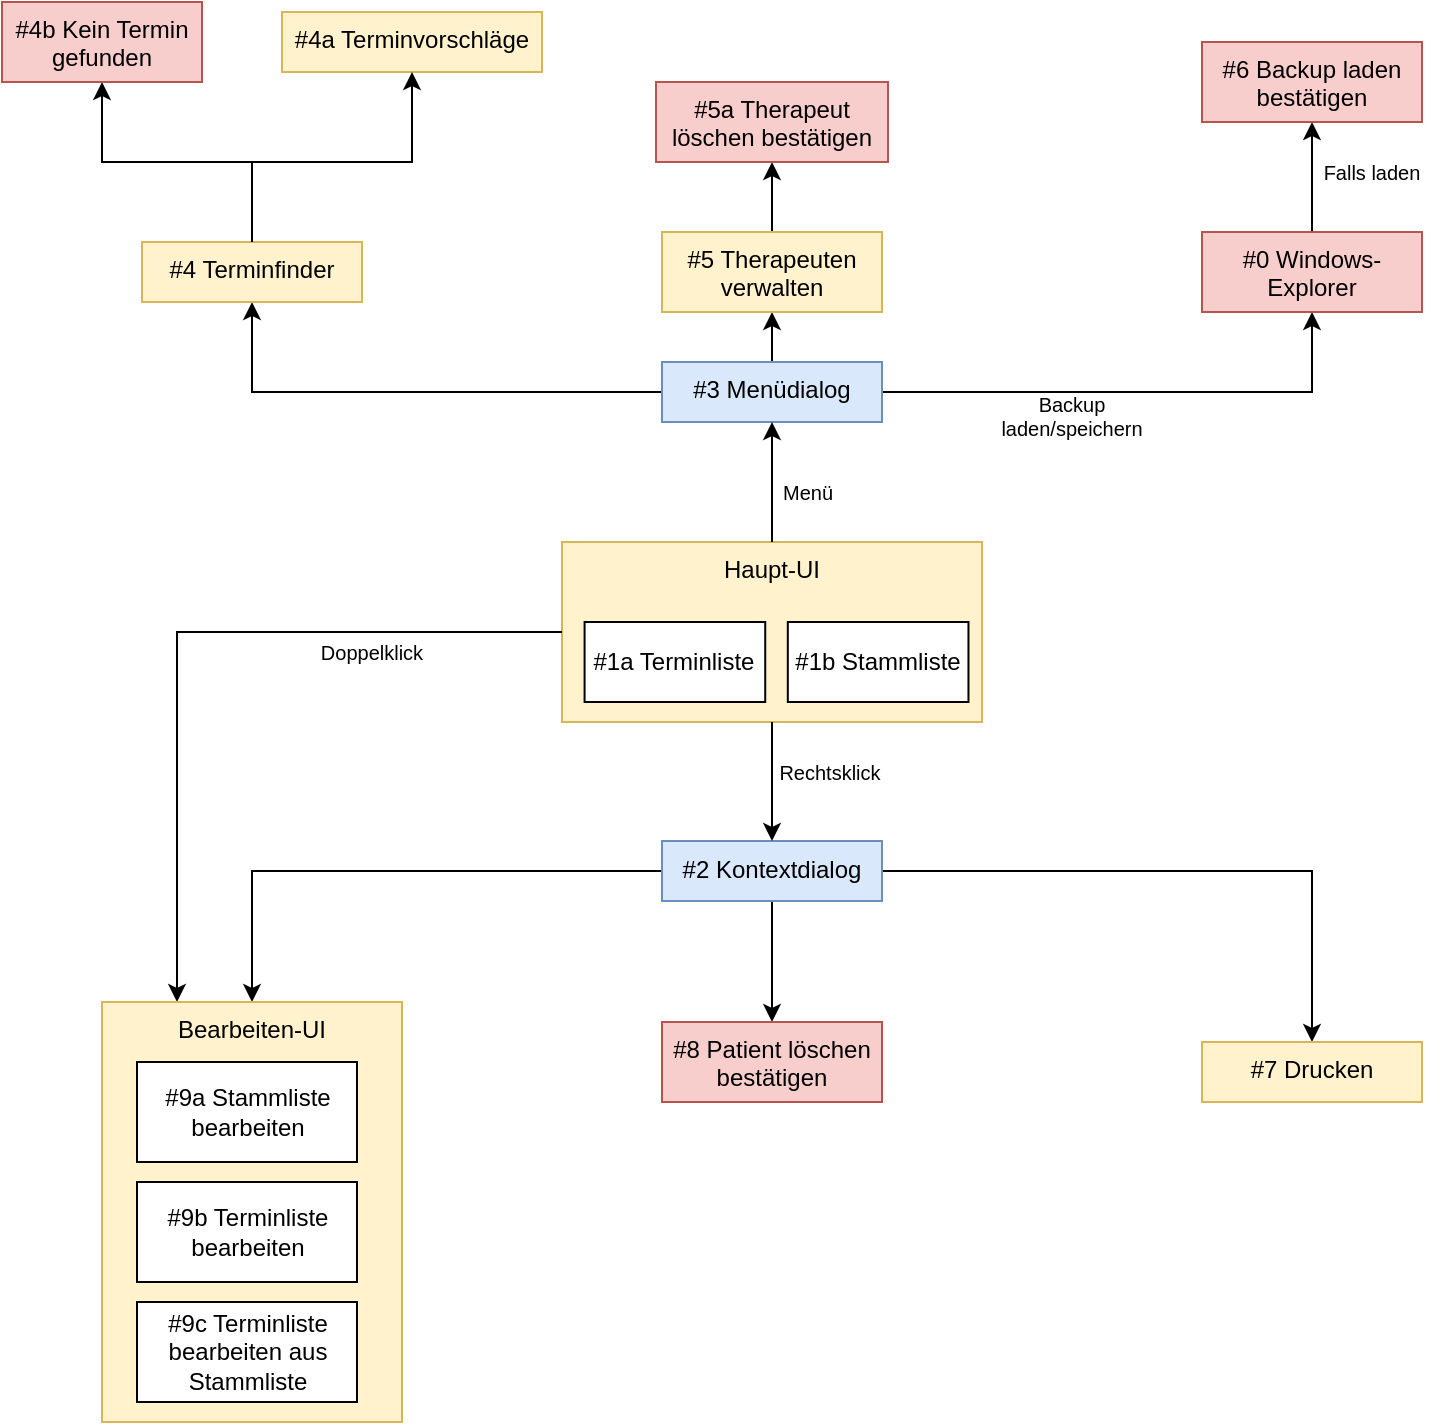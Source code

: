 <mxfile version="16.2.7" type="device"><diagram id="Ob8yXuR7NrJjyWtNBQ1G" name="Page-1"><mxGraphModel dx="1422" dy="762" grid="1" gridSize="10" guides="1" tooltips="1" connect="1" arrows="1" fold="1" page="1" pageScale="1" pageWidth="827" pageHeight="1169" math="0" shadow="0"><root><mxCell id="0"/><mxCell id="1" parent="0"/><mxCell id="XTE9YjnplP4vvJBpSSRx-5" value="" style="group" vertex="1" connectable="0" parent="1"><mxGeometry x="310" y="420" width="210" height="90" as="geometry"/></mxCell><mxCell id="XTE9YjnplP4vvJBpSSRx-1" value="Haupt-UI" style="rounded=0;whiteSpace=wrap;html=1;fillColor=#fff2cc;strokeColor=#d6b656;verticalAlign=top;" vertex="1" parent="XTE9YjnplP4vvJBpSSRx-5"><mxGeometry width="210.0" height="90" as="geometry"/></mxCell><mxCell id="XTE9YjnplP4vvJBpSSRx-3" value="#1a Terminliste" style="rounded=0;whiteSpace=wrap;html=1;" vertex="1" parent="XTE9YjnplP4vvJBpSSRx-5"><mxGeometry x="11.29" y="40" width="90.323" height="40" as="geometry"/></mxCell><mxCell id="XTE9YjnplP4vvJBpSSRx-4" value="#1b Stammliste" style="rounded=0;whiteSpace=wrap;html=1;" vertex="1" parent="XTE9YjnplP4vvJBpSSRx-5"><mxGeometry x="112.903" y="40" width="90.323" height="40" as="geometry"/></mxCell><mxCell id="XTE9YjnplP4vvJBpSSRx-20" style="edgeStyle=orthogonalEdgeStyle;rounded=0;orthogonalLoop=1;jettySize=auto;html=1;entryX=0.5;entryY=1;entryDx=0;entryDy=0;fontSize=10;" edge="1" parent="1" source="XTE9YjnplP4vvJBpSSRx-7" target="XTE9YjnplP4vvJBpSSRx-17"><mxGeometry relative="1" as="geometry"/></mxCell><mxCell id="XTE9YjnplP4vvJBpSSRx-24" style="edgeStyle=orthogonalEdgeStyle;rounded=0;orthogonalLoop=1;jettySize=auto;html=1;exitX=0.5;exitY=0;exitDx=0;exitDy=0;fontSize=10;entryX=0.5;entryY=1;entryDx=0;entryDy=0;" edge="1" parent="1" source="XTE9YjnplP4vvJBpSSRx-7" target="XTE9YjnplP4vvJBpSSRx-23"><mxGeometry relative="1" as="geometry"><mxPoint x="415" y="310" as="targetPoint"/></mxGeometry></mxCell><mxCell id="XTE9YjnplP4vvJBpSSRx-28" style="edgeStyle=orthogonalEdgeStyle;rounded=0;orthogonalLoop=1;jettySize=auto;html=1;entryX=0.5;entryY=1;entryDx=0;entryDy=0;fontSize=10;" edge="1" parent="1" source="XTE9YjnplP4vvJBpSSRx-7" target="XTE9YjnplP4vvJBpSSRx-27"><mxGeometry relative="1" as="geometry"/></mxCell><mxCell id="XTE9YjnplP4vvJBpSSRx-7" value="#3 Menüdialog" style="rounded=0;whiteSpace=wrap;html=1;fillColor=#dae8fc;strokeColor=#6c8ebf;verticalAlign=top;" vertex="1" parent="1"><mxGeometry x="360" y="330" width="110" height="30" as="geometry"/></mxCell><mxCell id="XTE9YjnplP4vvJBpSSRx-10" style="edgeStyle=orthogonalEdgeStyle;rounded=0;orthogonalLoop=1;jettySize=auto;html=1;exitX=0.5;exitY=0;exitDx=0;exitDy=0;" edge="1" parent="1" source="XTE9YjnplP4vvJBpSSRx-1" target="XTE9YjnplP4vvJBpSSRx-7"><mxGeometry relative="1" as="geometry"/></mxCell><mxCell id="XTE9YjnplP4vvJBpSSRx-11" value="Menü" style="text;html=1;strokeColor=none;fillColor=none;align=center;verticalAlign=middle;whiteSpace=wrap;rounded=0;fontSize=10;" vertex="1" parent="1"><mxGeometry x="403" y="380" width="60" height="30" as="geometry"/></mxCell><mxCell id="XTE9YjnplP4vvJBpSSRx-34" style="edgeStyle=orthogonalEdgeStyle;rounded=0;orthogonalLoop=1;jettySize=auto;html=1;fontSize=10;" edge="1" parent="1" source="XTE9YjnplP4vvJBpSSRx-12" target="XTE9YjnplP4vvJBpSSRx-33"><mxGeometry relative="1" as="geometry"/></mxCell><mxCell id="XTE9YjnplP4vvJBpSSRx-36" style="edgeStyle=orthogonalEdgeStyle;rounded=0;orthogonalLoop=1;jettySize=auto;html=1;fontSize=10;" edge="1" parent="1" source="XTE9YjnplP4vvJBpSSRx-12" target="XTE9YjnplP4vvJBpSSRx-35"><mxGeometry relative="1" as="geometry"/></mxCell><mxCell id="XTE9YjnplP4vvJBpSSRx-38" style="edgeStyle=orthogonalEdgeStyle;rounded=0;orthogonalLoop=1;jettySize=auto;html=1;exitX=0;exitY=0.5;exitDx=0;exitDy=0;entryX=0.5;entryY=0;entryDx=0;entryDy=0;fontSize=10;" edge="1" parent="1" source="XTE9YjnplP4vvJBpSSRx-12" target="XTE9YjnplP4vvJBpSSRx-37"><mxGeometry relative="1" as="geometry"/></mxCell><mxCell id="XTE9YjnplP4vvJBpSSRx-12" value="#2 Kontextdialog" style="rounded=0;whiteSpace=wrap;html=1;fillColor=#dae8fc;strokeColor=#6c8ebf;verticalAlign=top;" vertex="1" parent="1"><mxGeometry x="360" y="569.5" width="110" height="30" as="geometry"/></mxCell><mxCell id="XTE9YjnplP4vvJBpSSRx-13" style="edgeStyle=orthogonalEdgeStyle;rounded=0;orthogonalLoop=1;jettySize=auto;html=1;entryX=0.5;entryY=0;entryDx=0;entryDy=0;fontSize=10;" edge="1" parent="1" source="XTE9YjnplP4vvJBpSSRx-1" target="XTE9YjnplP4vvJBpSSRx-12"><mxGeometry relative="1" as="geometry"/></mxCell><mxCell id="XTE9YjnplP4vvJBpSSRx-15" value="Rechtsklick" style="text;html=1;strokeColor=none;fillColor=none;align=center;verticalAlign=middle;whiteSpace=wrap;rounded=0;fontSize=10;" vertex="1" parent="1"><mxGeometry x="414" y="520" width="60" height="30" as="geometry"/></mxCell><mxCell id="XTE9YjnplP4vvJBpSSRx-21" style="edgeStyle=orthogonalEdgeStyle;rounded=0;orthogonalLoop=1;jettySize=auto;html=1;exitX=0.5;exitY=0;exitDx=0;exitDy=0;entryX=0.5;entryY=1;entryDx=0;entryDy=0;fontSize=10;" edge="1" parent="1" source="XTE9YjnplP4vvJBpSSRx-17" target="XTE9YjnplP4vvJBpSSRx-19"><mxGeometry relative="1" as="geometry"/></mxCell><mxCell id="XTE9YjnplP4vvJBpSSRx-17" value="#4 Terminfinder" style="rounded=0;whiteSpace=wrap;html=1;fillColor=#fff2cc;strokeColor=#d6b656;verticalAlign=top;" vertex="1" parent="1"><mxGeometry x="100" y="270" width="110" height="30" as="geometry"/></mxCell><mxCell id="XTE9YjnplP4vvJBpSSRx-18" value="#4a Terminvorschläge" style="rounded=0;whiteSpace=wrap;html=1;fillColor=#fff2cc;strokeColor=#d6b656;verticalAlign=top;" vertex="1" parent="1"><mxGeometry x="170" y="155" width="130" height="30" as="geometry"/></mxCell><mxCell id="XTE9YjnplP4vvJBpSSRx-19" value="#4b Kein Termin gefunden" style="rounded=0;whiteSpace=wrap;html=1;fillColor=#f8cecc;strokeColor=#b85450;verticalAlign=top;" vertex="1" parent="1"><mxGeometry x="30" y="150" width="100" height="40" as="geometry"/></mxCell><mxCell id="XTE9YjnplP4vvJBpSSRx-22" style="edgeStyle=orthogonalEdgeStyle;rounded=0;orthogonalLoop=1;jettySize=auto;html=1;exitX=0.5;exitY=0;exitDx=0;exitDy=0;entryX=0.5;entryY=1;entryDx=0;entryDy=0;fontSize=10;" edge="1" parent="1" source="XTE9YjnplP4vvJBpSSRx-17" target="XTE9YjnplP4vvJBpSSRx-18"><mxGeometry relative="1" as="geometry"><mxPoint x="155" y="280" as="sourcePoint"/><mxPoint x="90" y="200" as="targetPoint"/><Array as="points"><mxPoint x="155" y="230"/><mxPoint x="235" y="230"/></Array></mxGeometry></mxCell><mxCell id="XTE9YjnplP4vvJBpSSRx-26" style="edgeStyle=orthogonalEdgeStyle;rounded=0;orthogonalLoop=1;jettySize=auto;html=1;exitX=0.5;exitY=0;exitDx=0;exitDy=0;entryX=0.5;entryY=1;entryDx=0;entryDy=0;fontSize=10;" edge="1" parent="1" source="XTE9YjnplP4vvJBpSSRx-23" target="XTE9YjnplP4vvJBpSSRx-25"><mxGeometry relative="1" as="geometry"/></mxCell><mxCell id="XTE9YjnplP4vvJBpSSRx-23" value="#5 Therapeuten verwalten" style="rounded=0;whiteSpace=wrap;html=1;fillColor=#fff2cc;strokeColor=#d6b656;verticalAlign=top;" vertex="1" parent="1"><mxGeometry x="360" y="265" width="110" height="40" as="geometry"/></mxCell><mxCell id="XTE9YjnplP4vvJBpSSRx-25" value="#5a Therapeut löschen bestätigen" style="rounded=0;whiteSpace=wrap;html=1;fillColor=#f8cecc;strokeColor=#b85450;verticalAlign=top;" vertex="1" parent="1"><mxGeometry x="357" y="190" width="116" height="40" as="geometry"/></mxCell><mxCell id="XTE9YjnplP4vvJBpSSRx-31" style="edgeStyle=orthogonalEdgeStyle;rounded=0;orthogonalLoop=1;jettySize=auto;html=1;entryX=0.5;entryY=1;entryDx=0;entryDy=0;fontSize=10;" edge="1" parent="1" source="XTE9YjnplP4vvJBpSSRx-27" target="XTE9YjnplP4vvJBpSSRx-30"><mxGeometry relative="1" as="geometry"/></mxCell><mxCell id="XTE9YjnplP4vvJBpSSRx-27" value="#0 Windows-Explorer" style="rounded=0;whiteSpace=wrap;html=1;fillColor=#f8cecc;strokeColor=#b85450;verticalAlign=top;" vertex="1" parent="1"><mxGeometry x="630" y="265" width="110" height="40" as="geometry"/></mxCell><mxCell id="XTE9YjnplP4vvJBpSSRx-29" value="Backup laden/speichern" style="text;html=1;strokeColor=none;fillColor=none;align=center;verticalAlign=middle;whiteSpace=wrap;rounded=0;fontSize=10;" vertex="1" parent="1"><mxGeometry x="530" y="342" width="70" height="30" as="geometry"/></mxCell><mxCell id="XTE9YjnplP4vvJBpSSRx-30" value="#6 Backup laden bestätigen" style="rounded=0;whiteSpace=wrap;html=1;fillColor=#f8cecc;strokeColor=#b85450;verticalAlign=top;" vertex="1" parent="1"><mxGeometry x="630" y="170" width="110" height="40" as="geometry"/></mxCell><mxCell id="XTE9YjnplP4vvJBpSSRx-32" value="Falls laden" style="text;html=1;strokeColor=none;fillColor=none;align=center;verticalAlign=middle;whiteSpace=wrap;rounded=0;fontSize=10;" vertex="1" parent="1"><mxGeometry x="680" y="220" width="70" height="30" as="geometry"/></mxCell><mxCell id="XTE9YjnplP4vvJBpSSRx-33" value="#7&amp;nbsp;Drucken" style="rounded=0;whiteSpace=wrap;html=1;fillColor=#fff2cc;strokeColor=#d6b656;verticalAlign=top;" vertex="1" parent="1"><mxGeometry x="630" y="670" width="110" height="30" as="geometry"/></mxCell><mxCell id="XTE9YjnplP4vvJBpSSRx-35" value="#8 Patient löschen bestätigen" style="rounded=0;whiteSpace=wrap;html=1;fillColor=#f8cecc;strokeColor=#b85450;verticalAlign=top;" vertex="1" parent="1"><mxGeometry x="360" y="660" width="110" height="40" as="geometry"/></mxCell><mxCell id="XTE9YjnplP4vvJBpSSRx-39" style="edgeStyle=orthogonalEdgeStyle;rounded=0;orthogonalLoop=1;jettySize=auto;html=1;exitX=0;exitY=0.5;exitDx=0;exitDy=0;entryX=0.25;entryY=0;entryDx=0;entryDy=0;fontSize=10;" edge="1" parent="1" source="XTE9YjnplP4vvJBpSSRx-1" target="XTE9YjnplP4vvJBpSSRx-37"><mxGeometry relative="1" as="geometry"/></mxCell><mxCell id="XTE9YjnplP4vvJBpSSRx-40" value="Doppelklick" style="text;html=1;strokeColor=none;fillColor=none;align=center;verticalAlign=middle;whiteSpace=wrap;rounded=0;fontSize=10;" vertex="1" parent="1"><mxGeometry x="180" y="460" width="70" height="30" as="geometry"/></mxCell><mxCell id="XTE9YjnplP4vvJBpSSRx-50" value="" style="group" vertex="1" connectable="0" parent="1"><mxGeometry x="80" y="650" width="150" height="210" as="geometry"/></mxCell><mxCell id="XTE9YjnplP4vvJBpSSRx-37" value="Bearbeiten-UI" style="rounded=0;whiteSpace=wrap;html=1;fillColor=#fff2cc;strokeColor=#d6b656;verticalAlign=top;" vertex="1" parent="XTE9YjnplP4vvJBpSSRx-50"><mxGeometry width="150" height="210" as="geometry"/></mxCell><mxCell id="XTE9YjnplP4vvJBpSSRx-45" value="#9a Stammliste bearbeiten" style="rounded=0;whiteSpace=wrap;html=1;fontSize=12;" vertex="1" parent="XTE9YjnplP4vvJBpSSRx-50"><mxGeometry x="17.5" y="30" width="110" height="50" as="geometry"/></mxCell><mxCell id="XTE9YjnplP4vvJBpSSRx-46" value="#9c Terminliste bearbeiten aus Stammliste" style="rounded=0;whiteSpace=wrap;html=1;fontSize=12;" vertex="1" parent="XTE9YjnplP4vvJBpSSRx-50"><mxGeometry x="17.5" y="150" width="110" height="50" as="geometry"/></mxCell><mxCell id="XTE9YjnplP4vvJBpSSRx-48" value="#9b Terminliste bearbeiten" style="rounded=0;whiteSpace=wrap;html=1;fontSize=12;" vertex="1" parent="XTE9YjnplP4vvJBpSSRx-50"><mxGeometry x="17.5" y="90" width="110" height="50" as="geometry"/></mxCell></root></mxGraphModel></diagram></mxfile>